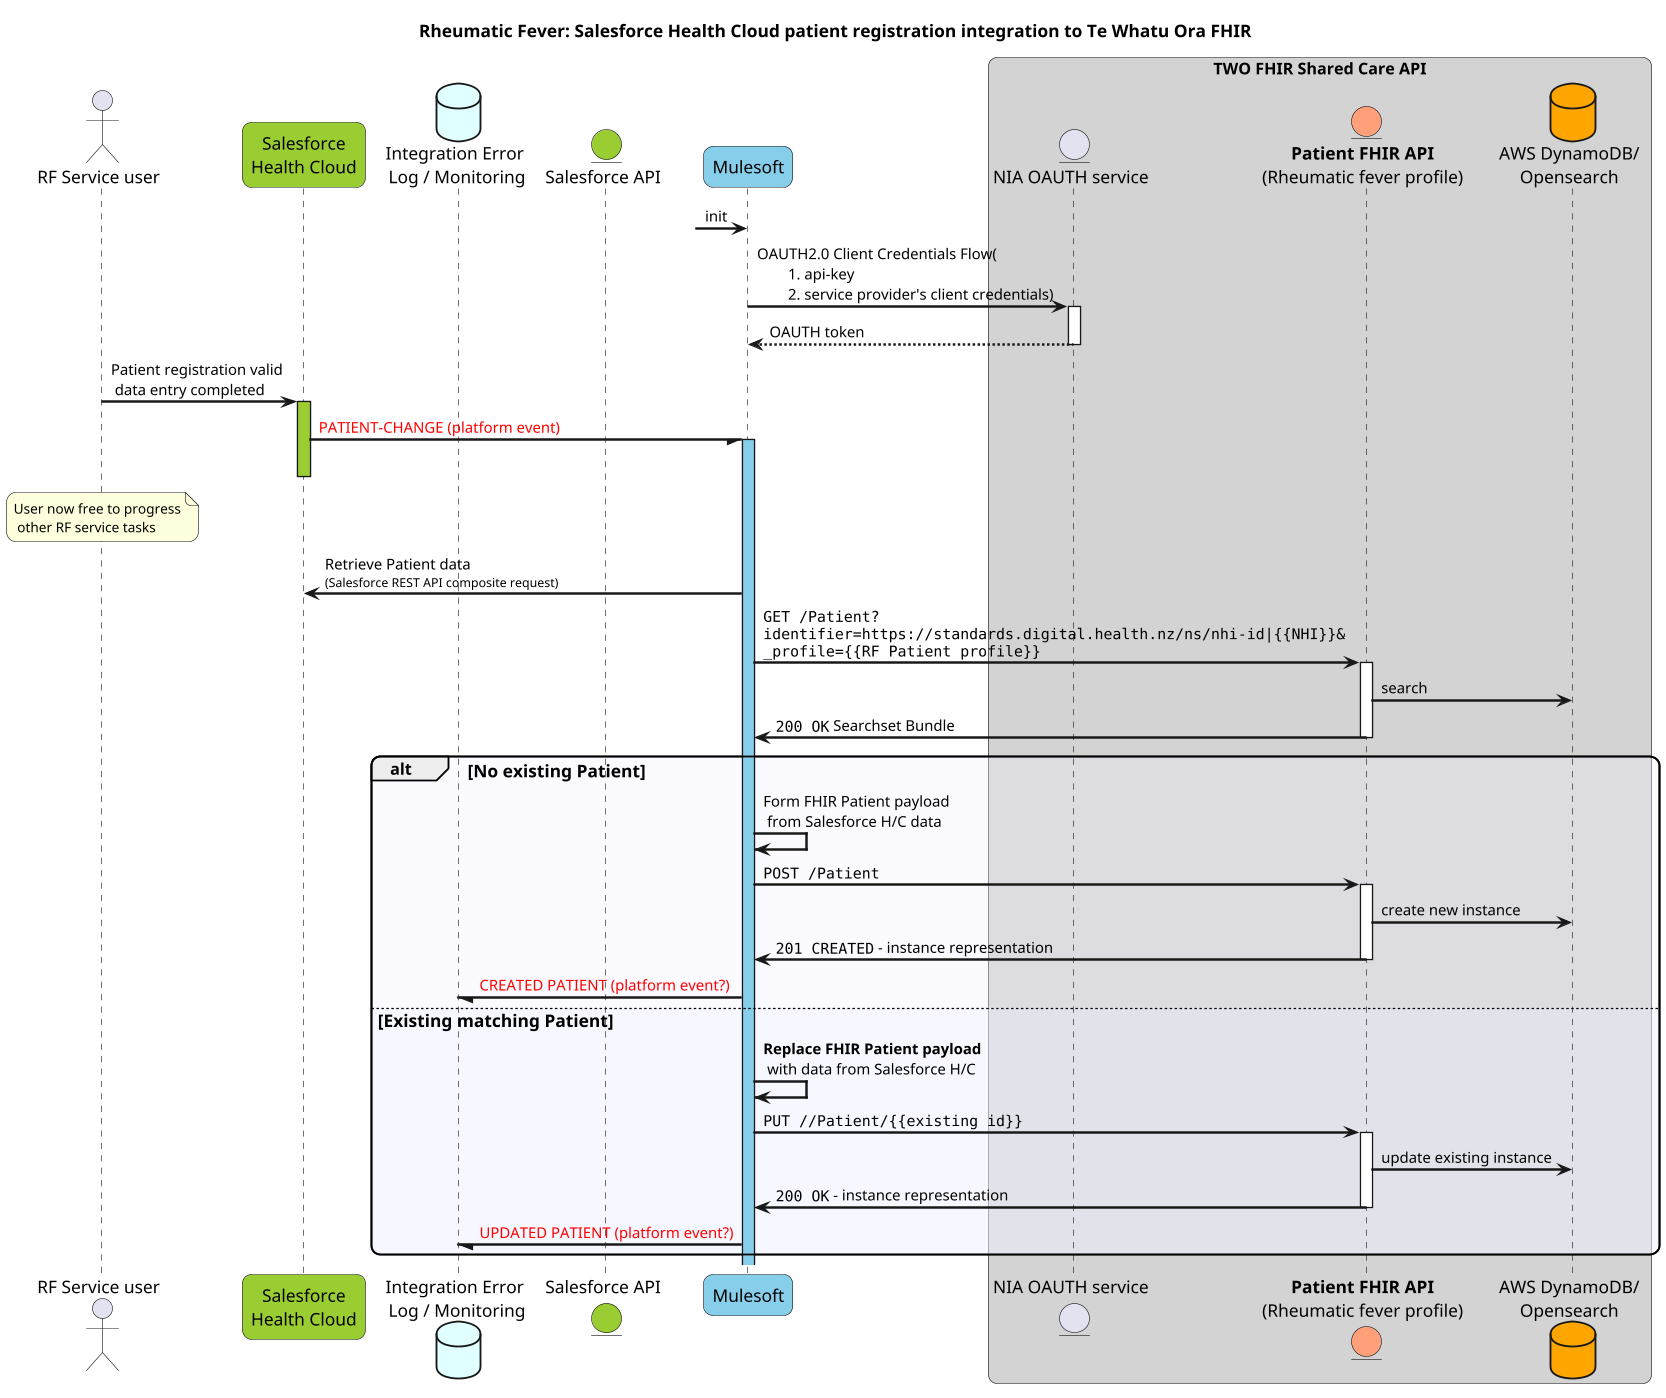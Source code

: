 @startuml seq-SF-to-FHIR-integration


autonumber "<b> 00"

skinparam ArrowFontSize 16
skinparam BoxPadding 10
skinparam dpi 400
skinparam MaxMessageSize 350
skinparam NoteFontSize 11
skinparam ParticipantPadding 5
skinparam responseMessageBelowArrow true
skinparam roundcorner 15
skinparam sequenceArrowThickness 2
skinparam SequenceMessageAlignment left
skinparam ArrowFontSize 12
skinparam sequenceStyle uml2
skinparam sequencegroupfontsize 14
' semi-transparent sequence groups!
' see https://sarafian.github.io/tips/2021/03/11/plantuml-tips-tricks-1.html#:~:text=responseMessageBelowArrow-,Semi,-transparent%20group%20backgrounds
skinparam SequenceGroupBodyBackgroundColor #EEEEFF50


scale max 400 width


'' ** page 1
title "Rheumatic Fever: Salesforce Health Cloud patient registration integration to Te Whatu Ora FHIR"

actor "RF Service user" as USER
participant "Salesforce\nHealth Cloud" as OLLIE #YellowGreen
database "Integration Error\n Log / Monitoring" as WATCHDOG #LightCyan
entity "Salesforce API" as ROSIE #YellowGreen
participant "Mulesoft" as TILLY #SkyBlue

box "TWO FHIR Shared Care API" #LightGrey
  entity "NIA OAUTH service" as WICKET
  entity "**Patient FHIR API**\n(Rheumatic fever profile)" as PATIENT #LightSalmon
  database "AWS DynamoDB/\nOpensearch" as REPO #Orange 
end box

autonumber stop

?-> TILLY: init
TILLY -> WICKET++: OAUTH2.0 Client Credentials Flow(\n\t1. api-key\n\t2. service provider's client credentials) 
return OAUTH token

USER -> OLLIE++ #YellowGreen: Patient registration valid\n data entry completed
OLLIE -/ TILLY++ #SkyBlue: <color:red>PATIENT-CHANGE (platform event)
note over USER:  User now free to progress\n other RF service tasks
deactivate OLLIE

TILLY -> OLLIE: Retrieve Patient data \n<size:10>(Salesforce REST API composite request)
TILLY -> PATIENT++: ""GET /Patient?""\n""identifier=https://standards.digital.health.nz/ns/nhi-id|{{NHI}}&""\n""_profile={{RF Patient profile}}""

PATIENT -> REPO: search
PATIENT -> TILLY--: ""200 OK"" Searchset Bundle

alt No existing Patient
  TILLY -> TILLY: Form FHIR Patient payload\n from Salesforce H/C data
  TILLY -> PATIENT++: ""POST /Patient""
  PATIENT -> REPO: create new instance
  PATIENT -> TILLY--: ""201 CREATED"" - instance representation 
  TILLY -/ WATCHDOG: <color:red>CREATED PATIENT (platform event?)

else Existing matching Patient

  TILLY -> TILLY: **Replace FHIR Patient payload**\n with data from Salesforce H/C
  TILLY -> PATIENT++: ""PUT //Patient/{{existing id}}""
  PATIENT -> REPO: update existing instance
  PATIENT -> TILLY--: ""200 OK"" - instance representation
  TILLY -/ WATCHDOG: <color:red>UPDATED PATIENT (platform event?)
end


' *******************
' ** page 2
'newpage Rheumatic Fever: HNZ FHIR updates to Salesforce Health Cloud


@enduml